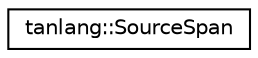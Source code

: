 digraph "Graphical Class Hierarchy"
{
 // LATEX_PDF_SIZE
  edge [fontname="Helvetica",fontsize="10",labelfontname="Helvetica",labelfontsize="10"];
  node [fontname="Helvetica",fontsize="10",shape=record];
  rankdir="LR";
  Node0 [label="tanlang::SourceSpan",height=0.2,width=0.4,color="black", fillcolor="white", style="filled",URL="$classtanlang_1_1SourceSpan.html",tooltip="A span of source code tokens, inclusive on both ends."];
}
